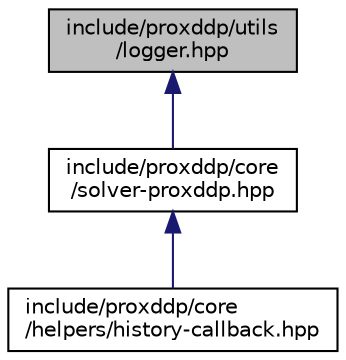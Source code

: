 digraph "include/proxddp/utils/logger.hpp"
{
 // LATEX_PDF_SIZE
  bgcolor="transparent";
  edge [fontname="Helvetica",fontsize="10",labelfontname="Helvetica",labelfontsize="10"];
  node [fontname="Helvetica",fontsize="10",shape=record];
  Node1 [label="include/proxddp/utils\l/logger.hpp",height=0.2,width=0.4,color="black", fillcolor="grey75", style="filled", fontcolor="black",tooltip=" "];
  Node1 -> Node2 [dir="back",color="midnightblue",fontsize="10",style="solid",fontname="Helvetica"];
  Node2 [label="include/proxddp/core\l/solver-proxddp.hpp",height=0.2,width=0.4,color="black",URL="$solver-proxddp_8hpp.html",tooltip="Definitions for the proximal trajectory optimization algorithm."];
  Node2 -> Node3 [dir="back",color="midnightblue",fontsize="10",style="solid",fontname="Helvetica"];
  Node3 [label="include/proxddp/core\l/helpers/history-callback.hpp",height=0.2,width=0.4,color="black",URL="$history-callback_8hpp.html",tooltip=" "];
}
